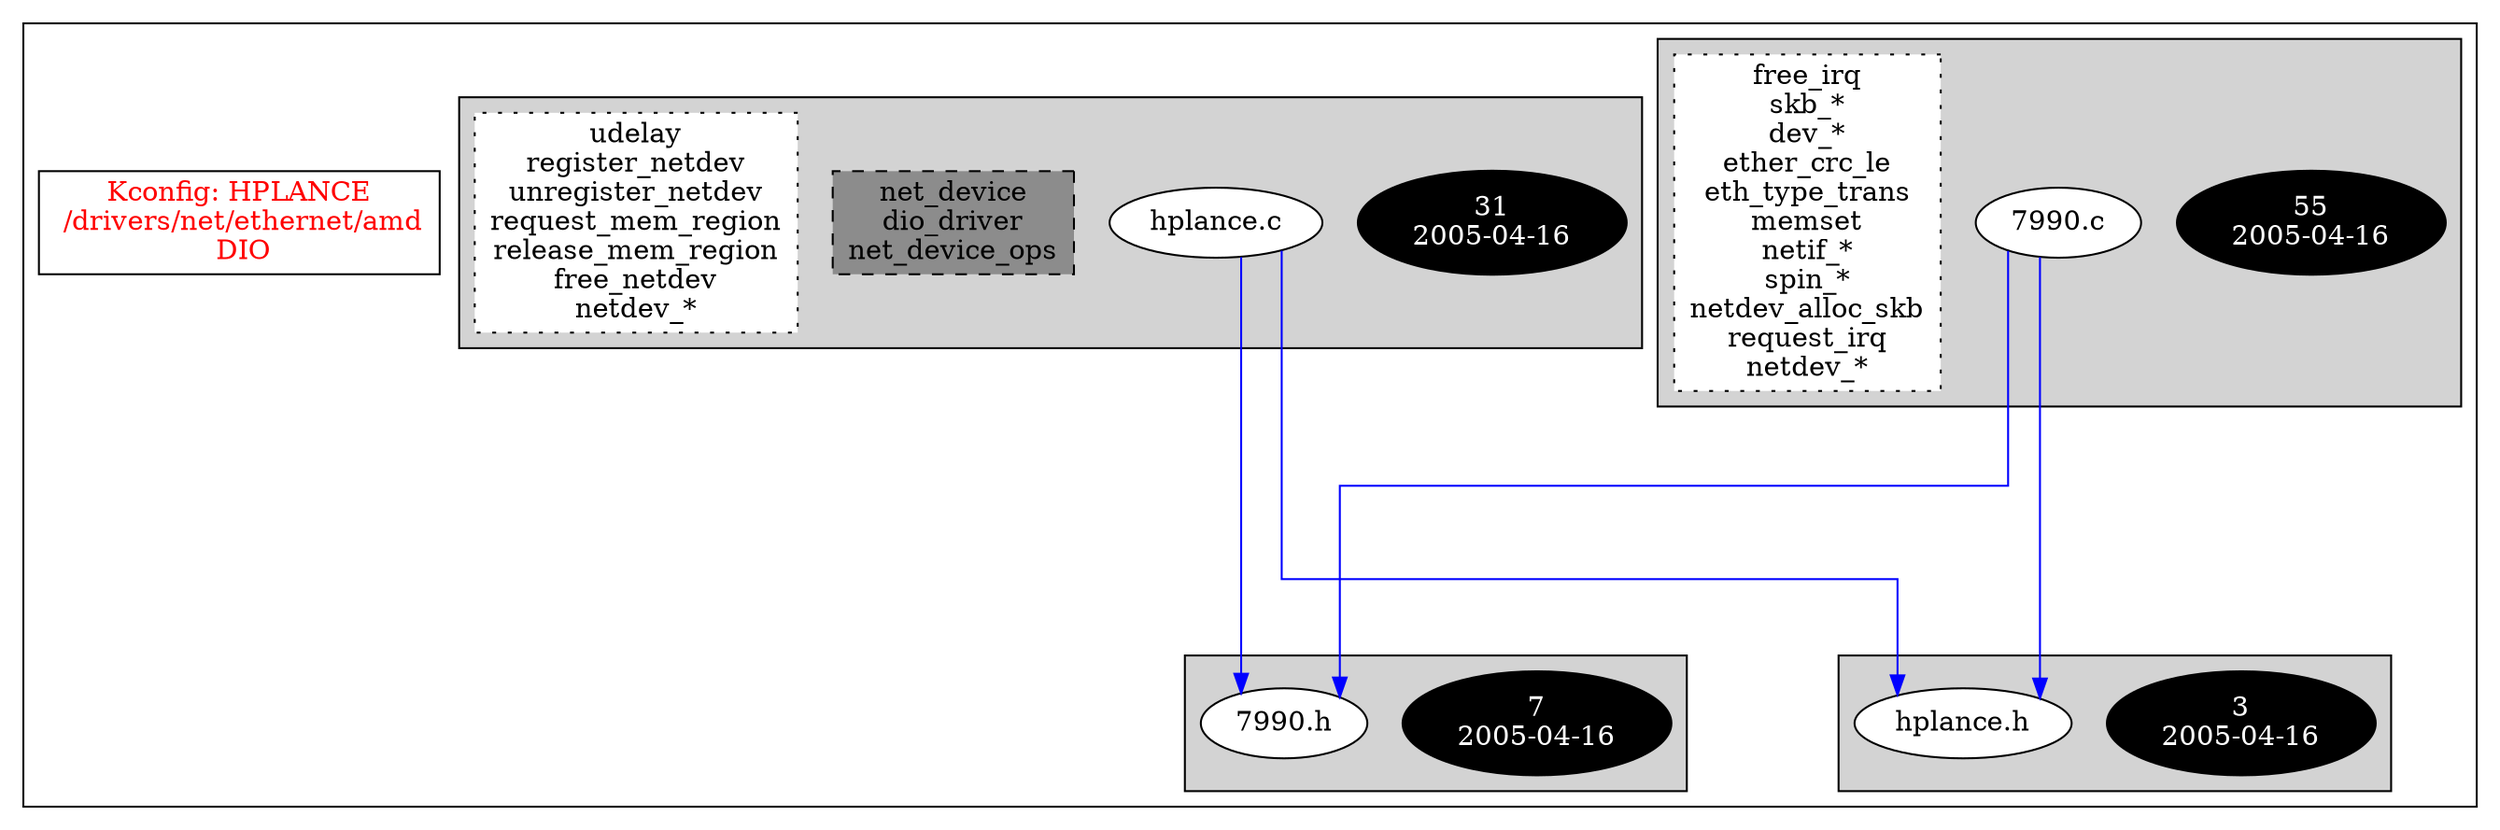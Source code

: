 digraph Driver {
	ranksep=2;
	splines=ortho;
	//Symbol: HPLANCE
	subgraph "cluster_HPLANCE"{
		subgraph "cluster_7990.h" {
			style=filled
			"commit_7990.h" [style=filled, fillcolor=black, fontcolor=white, label="7\n2005-04-16"];
			"7990.h" [style=filled, fillcolor=white, fontcolor=black, label="7990.h\n"];
		}
		subgraph "cluster_7990.c" {
			style=filled
			"commit_7990.c" [style=filled, fillcolor=black, fontcolor=white, label="55\n2005-04-16"];
			"7990.c" [style=filled, fillcolor=white, fontcolor=black, label="7990.c\n"];
			"funccall0-7990.c" [style="filled,dotted" shape=box, fillcolor=white, fontcolor=black, label="free_irq\nskb_*\ndev_*\nether_crc_le\neth_type_trans\nmemset\nnetif_*\nspin_*\nnetdev_alloc_skb\nrequest_irq\nnetdev_*\n"];
		}
		subgraph "cluster_hplance.h" {
			style=filled
			"commit_hplance.h" [style=filled, fillcolor=black, fontcolor=white, label="3\n2005-04-16"];
			"hplance.h" [style=filled, fillcolor=white, fontcolor=black, label="hplance.h\n"];
		}
		subgraph "cluster_hplance.c" {
			style=filled
			"commit_hplance.c" [style=filled, fillcolor=black, fontcolor=white, label="31\n2005-04-16"];
			"hplance.c" [style=filled, fillcolor=white, fontcolor=black, label="hplance.c\n"];
			"structs-hplance.c" [style="filled,dashed" shape=box, fillcolor=grey55, fontcolor=black, label="net_device\ndio_driver\nnet_device_ops\n"];
			"funccall0-hplance.c" [style="filled,dotted" shape=box, fillcolor=white, fontcolor=black, label="udelay\nregister_netdev\nunregister_netdev\nrequest_mem_region\nrelease_mem_region\nfree_netdev\nnetdev_*\n"];
		}
		"K:HPLANCE" [label="Kconfig: HPLANCE\n /drivers/net/ethernet/amd\n  DIO ", shape=box, fontcolor=red];
	}
"7990.c" -> "7990.h"[color=blue];
"7990.c" -> "hplance.h"[color=blue];
"hplance.c" -> "7990.h"[color=blue];
"hplance.c" -> "hplance.h"[color=blue];
}
